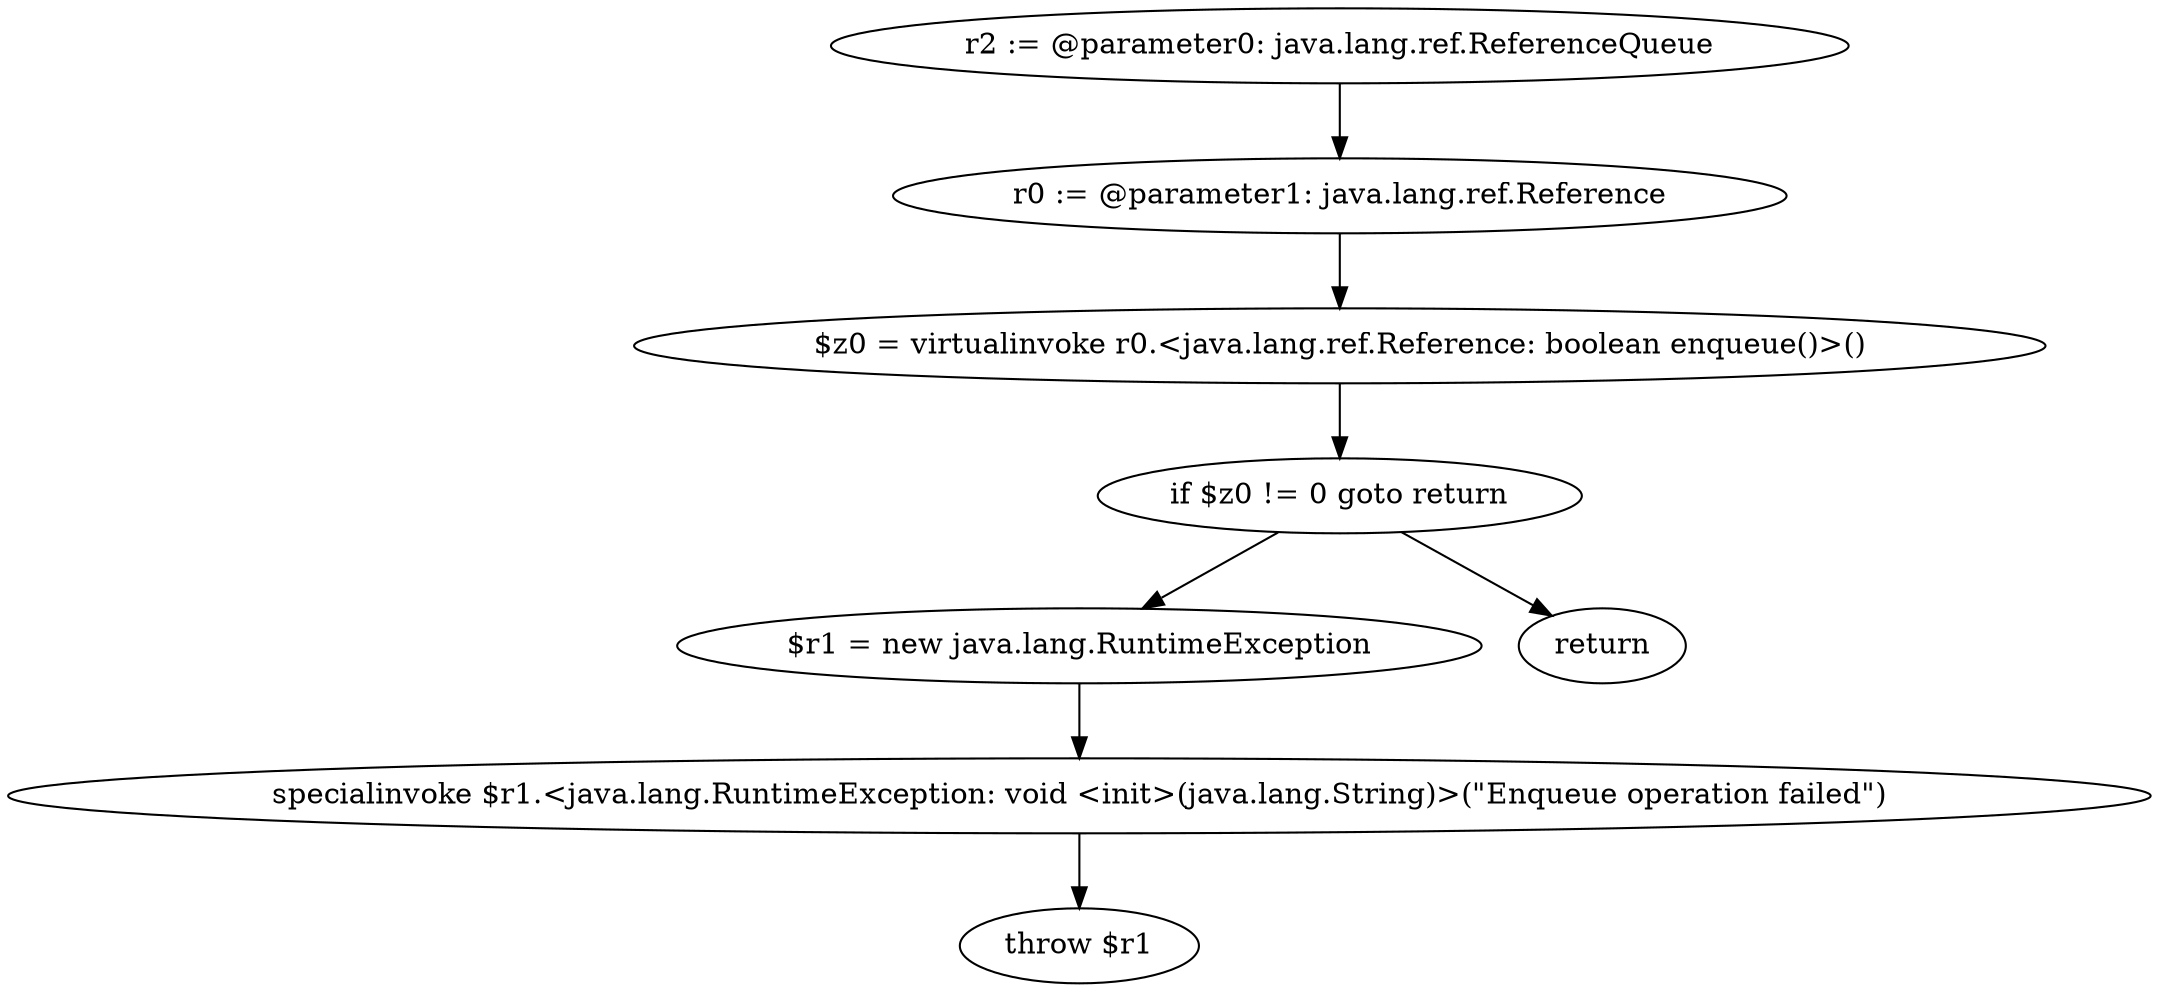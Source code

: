 digraph "unitGraph" {
    "r2 := @parameter0: java.lang.ref.ReferenceQueue"
    "r0 := @parameter1: java.lang.ref.Reference"
    "$z0 = virtualinvoke r0.<java.lang.ref.Reference: boolean enqueue()>()"
    "if $z0 != 0 goto return"
    "$r1 = new java.lang.RuntimeException"
    "specialinvoke $r1.<java.lang.RuntimeException: void <init>(java.lang.String)>(\"Enqueue operation failed\")"
    "throw $r1"
    "return"
    "r2 := @parameter0: java.lang.ref.ReferenceQueue"->"r0 := @parameter1: java.lang.ref.Reference";
    "r0 := @parameter1: java.lang.ref.Reference"->"$z0 = virtualinvoke r0.<java.lang.ref.Reference: boolean enqueue()>()";
    "$z0 = virtualinvoke r0.<java.lang.ref.Reference: boolean enqueue()>()"->"if $z0 != 0 goto return";
    "if $z0 != 0 goto return"->"$r1 = new java.lang.RuntimeException";
    "if $z0 != 0 goto return"->"return";
    "$r1 = new java.lang.RuntimeException"->"specialinvoke $r1.<java.lang.RuntimeException: void <init>(java.lang.String)>(\"Enqueue operation failed\")";
    "specialinvoke $r1.<java.lang.RuntimeException: void <init>(java.lang.String)>(\"Enqueue operation failed\")"->"throw $r1";
}
